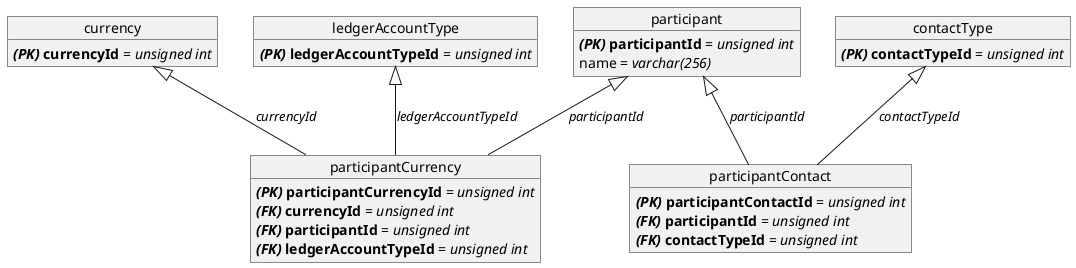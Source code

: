 @startuml

object participant
    participant : **//(PK)// participantId** = //unsigned int//
    participant : name = //varchar(256)//
object currency
    currency : **//(PK)// currencyId** = //unsigned int//
object contactType
    contactType : **//(PK)// contactTypeId** = //unsigned int//
object ledgerAccountType
    ledgerAccountType : **//(PK)// ledgerAccountTypeId** = //unsigned int//
object participantCurrency
    participantCurrency : **//(PK)// participantCurrencyId** = //unsigned int//
    participantCurrency : **//(FK)// currencyId** = //unsigned int//
    participantCurrency : **//(FK)// participantId** = //unsigned int//
    participantCurrency : **//(FK)// ledgerAccountTypeId** = //unsigned int//
object participantContact
    participantContact : **//(PK)// participantContactId** = //unsigned int//
    participantContact : **//(FK)// participantId** = //unsigned int//
    participantContact : **//(FK)// contactTypeId** = //unsigned int//
currency <|-- participantCurrency : //currencyId//
ledgerAccountType <|-- participantCurrency : //ledgerAccountTypeId//
participant <|-- participantCurrency : //participantId//
participant <|-- participantContact : //participantId//
contactType <|-- participantContact : //contactTypeId//

@enduml
